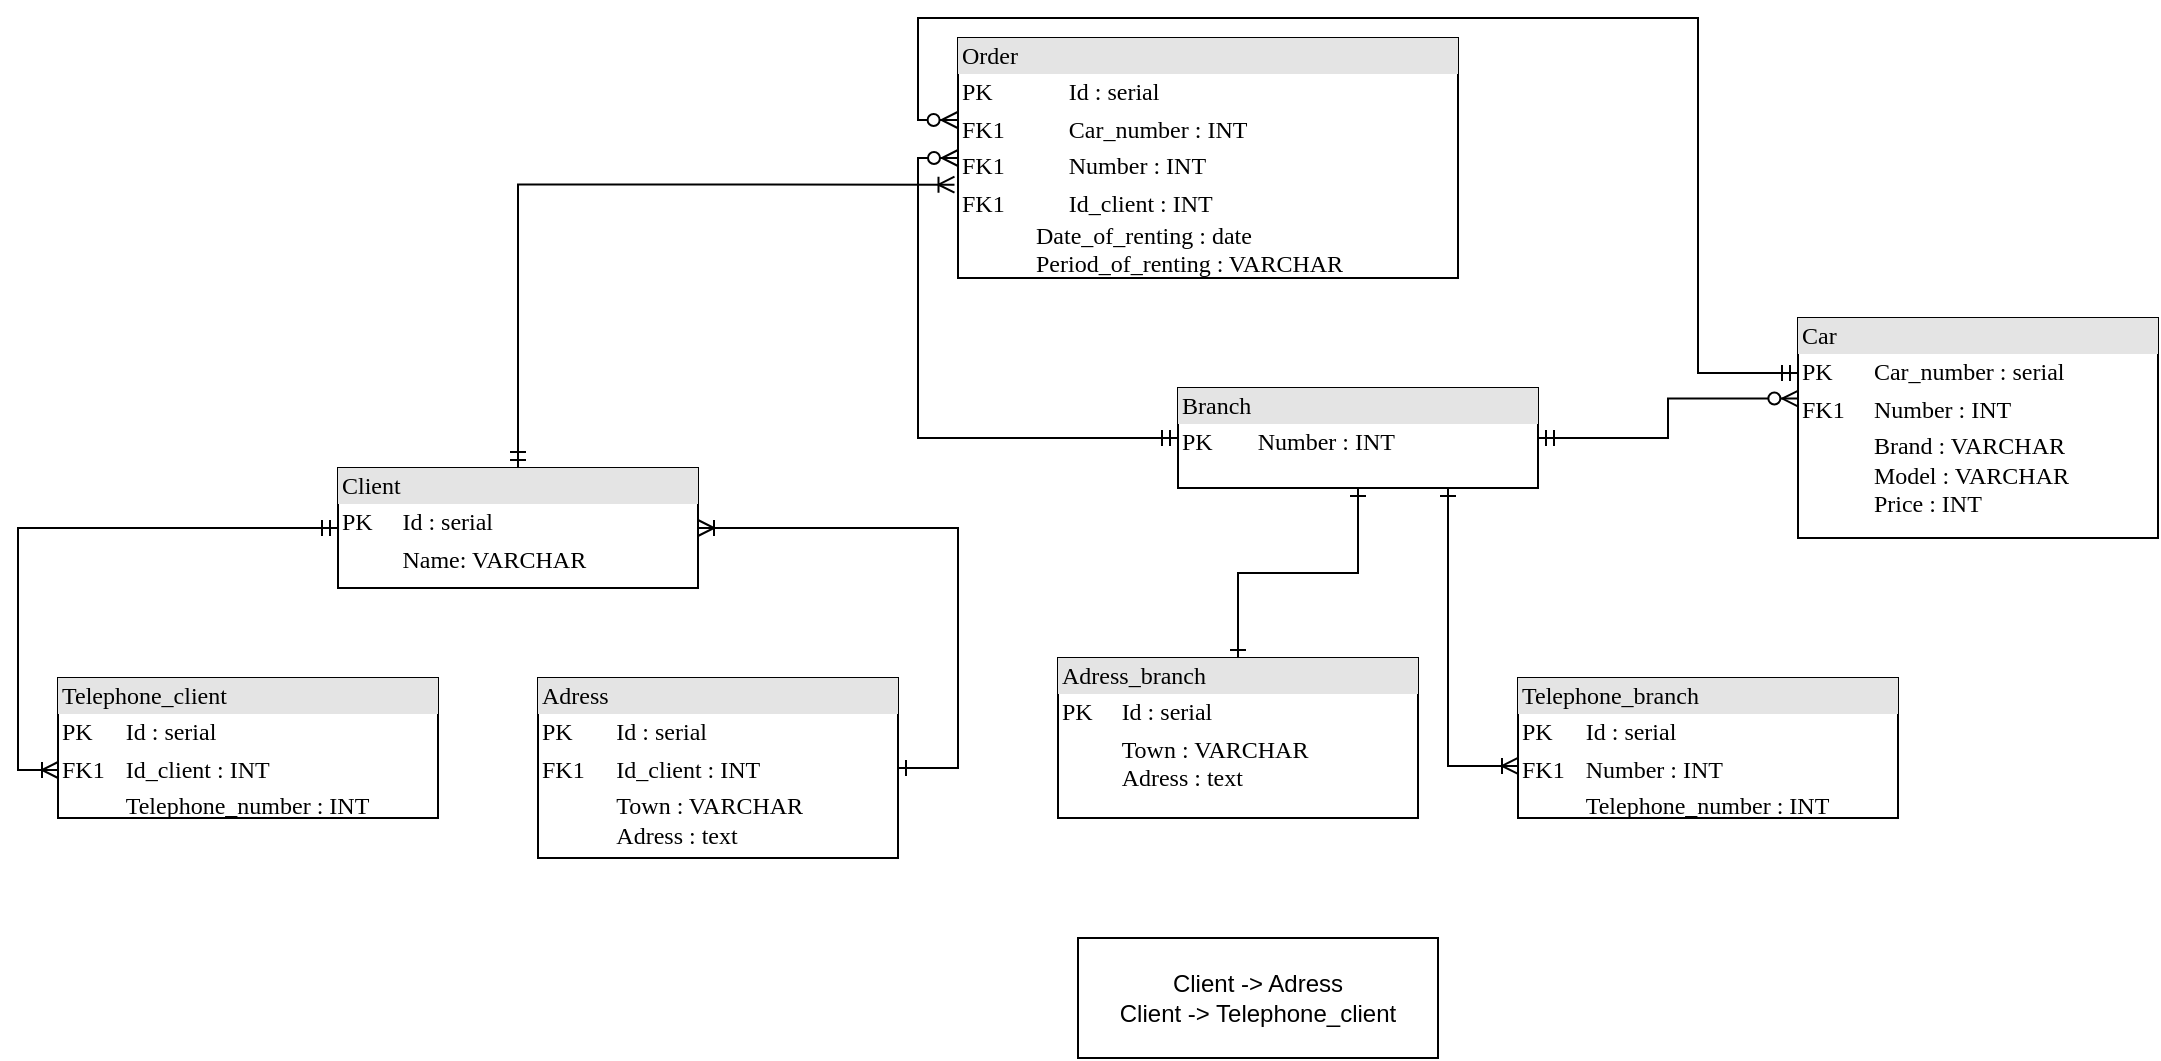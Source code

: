 <mxfile version="14.7.0" type="google"><diagram name="Page-1" id="2ca16b54-16f6-2749-3443-fa8db7711227"><mxGraphModel dx="2597" dy="803" grid="1" gridSize="10" guides="1" tooltips="1" connect="1" arrows="1" fold="1" page="1" pageScale="1" pageWidth="1100" pageHeight="850" background="none" math="0" shadow="0"><root><mxCell id="0"/><mxCell id="1" parent="0"/><mxCell id="ULVI6gGQgrxcJxYYTiYo-6" style="edgeStyle=orthogonalEdgeStyle;rounded=0;orthogonalLoop=1;jettySize=auto;html=1;exitX=0.5;exitY=0;exitDx=0;exitDy=0;entryX=-0.007;entryY=0.611;entryDx=0;entryDy=0;entryPerimeter=0;startArrow=ERmandOne;startFill=0;endArrow=ERoneToMany;endFill=0;strokeColor=#000000;" edge="1" parent="1" source="2ed32ef02a7f4228-1" target="2ed32ef02a7f4228-10"><mxGeometry relative="1" as="geometry"><Array as="points"><mxPoint x="120" y="103"/></Array></mxGeometry></mxCell><mxCell id="2ed32ef02a7f4228-1" value="&lt;div style=&quot;box-sizing: border-box ; width: 100% ; background: #e4e4e4 ; padding: 2px&quot;&gt;Client&lt;/div&gt;&lt;table style=&quot;width: 100% ; font-size: 1em&quot; cellpadding=&quot;2&quot; cellspacing=&quot;0&quot;&gt;&lt;tbody&gt;&lt;tr&gt;&lt;td&gt;PK&lt;/td&gt;&lt;td&gt;Id : serial&lt;/td&gt;&lt;/tr&gt;&lt;tr&gt;&lt;td&gt;&lt;br&gt;&lt;/td&gt;&lt;td&gt;Name: VARCHAR&lt;/td&gt;&lt;/tr&gt;&lt;tr&gt;&lt;td&gt;&lt;/td&gt;&lt;td&gt;&lt;br&gt;&lt;/td&gt;&lt;/tr&gt;&lt;/tbody&gt;&lt;/table&gt;" style="verticalAlign=top;align=left;overflow=fill;html=1;rounded=0;shadow=0;comic=0;labelBackgroundColor=none;strokeWidth=1;fontFamily=Verdana;fontSize=12" parent="1" vertex="1"><mxGeometry x="30" y="245" width="180" height="60" as="geometry"/></mxCell><mxCell id="2ed32ef02a7f4228-18" style="edgeStyle=orthogonalEdgeStyle;html=1;entryX=0.5;entryY=0;labelBackgroundColor=none;startArrow=ERone;endArrow=ERone;fontFamily=Verdana;fontSize=12;align=left;startFill=0;endFill=0;rounded=0;" parent="1" source="2ed32ef02a7f4228-2" target="2ed32ef02a7f4228-8" edge="1"><mxGeometry relative="1" as="geometry"/></mxCell><mxCell id="2ed32ef02a7f4228-20" style="edgeStyle=orthogonalEdgeStyle;html=1;labelBackgroundColor=none;startArrow=ERmandOne;endArrow=ERzeroToMany;fontFamily=Verdana;fontSize=12;align=left;entryX=0.001;entryY=0.366;entryDx=0;entryDy=0;entryPerimeter=0;rounded=0;endFill=1;" parent="1" source="2ed32ef02a7f4228-2" target="2ed32ef02a7f4228-11" edge="1"><mxGeometry relative="1" as="geometry"/></mxCell><mxCell id="ULVI6gGQgrxcJxYYTiYo-5" style="edgeStyle=orthogonalEdgeStyle;rounded=0;orthogonalLoop=1;jettySize=auto;html=1;exitX=0;exitY=0.5;exitDx=0;exitDy=0;entryX=0;entryY=0.5;entryDx=0;entryDy=0;startArrow=ERmandOne;startFill=0;endArrow=ERzeroToMany;endFill=1;strokeColor=#000000;" edge="1" parent="1" source="2ed32ef02a7f4228-2" target="2ed32ef02a7f4228-10"><mxGeometry relative="1" as="geometry"/></mxCell><mxCell id="2ed32ef02a7f4228-2" value="&lt;div style=&quot;box-sizing: border-box ; width: 100% ; background: #e4e4e4 ; padding: 2px&quot;&gt;Branch&lt;/div&gt;&lt;table style=&quot;width: 100% ; font-size: 1em&quot; cellpadding=&quot;2&quot; cellspacing=&quot;0&quot;&gt;&lt;tbody&gt;&lt;tr&gt;&lt;td&gt;PK&lt;/td&gt;&lt;td&gt;Number : INT&lt;/td&gt;&lt;/tr&gt;&lt;tr&gt;&lt;td&gt;&lt;br&gt;&lt;/td&gt;&lt;td&gt;&lt;br&gt;&lt;/td&gt;&lt;/tr&gt;&lt;/tbody&gt;&lt;/table&gt;" style="verticalAlign=top;align=left;overflow=fill;html=1;rounded=0;shadow=0;comic=0;labelBackgroundColor=none;strokeWidth=1;fontFamily=Verdana;fontSize=12" parent="1" vertex="1"><mxGeometry x="450" y="205" width="180" height="50" as="geometry"/></mxCell><mxCell id="2ed32ef02a7f4228-4" value="&lt;div style=&quot;box-sizing: border-box ; width: 100% ; background: #e4e4e4 ; padding: 2px&quot;&gt;Telephone_client&lt;/div&gt;&lt;table style=&quot;width: 100% ; font-size: 1em&quot; cellpadding=&quot;2&quot; cellspacing=&quot;0&quot;&gt;&lt;tbody&gt;&lt;tr&gt;&lt;td&gt;PK&lt;/td&gt;&lt;td&gt;Id : serial&lt;/td&gt;&lt;/tr&gt;&lt;tr&gt;&lt;td&gt;FK1&lt;/td&gt;&lt;td&gt;Id_client : INT&lt;/td&gt;&lt;/tr&gt;&lt;tr&gt;&lt;td&gt;&lt;/td&gt;&lt;td&gt;Telephone_number : INT&lt;/td&gt;&lt;/tr&gt;&lt;tr&gt;&lt;td&gt;&lt;br&gt;&lt;/td&gt;&lt;td&gt;&lt;br&gt;&lt;/td&gt;&lt;/tr&gt;&lt;/tbody&gt;&lt;/table&gt;" style="verticalAlign=top;align=left;overflow=fill;html=1;rounded=0;shadow=0;comic=0;labelBackgroundColor=none;strokeWidth=1;fontFamily=Verdana;fontSize=12" parent="1" vertex="1"><mxGeometry x="-110" y="350" width="190" height="70" as="geometry"/></mxCell><mxCell id="2ed32ef02a7f4228-15" style="edgeStyle=orthogonalEdgeStyle;html=1;labelBackgroundColor=none;startArrow=ERmandOne;endArrow=ERoneToMany;fontFamily=Verdana;fontSize=12;align=left;exitX=0;exitY=0.5;exitDx=0;exitDy=0;rounded=0;" parent="1" source="2ed32ef02a7f4228-1" edge="1"><mxGeometry relative="1" as="geometry"><mxPoint x="-110" y="396" as="targetPoint"/><Array as="points"><mxPoint x="-130" y="275"/><mxPoint x="-130" y="396"/></Array></mxGeometry></mxCell><mxCell id="2ed32ef02a7f4228-5" value="&lt;div style=&quot;box-sizing: border-box ; width: 100% ; background: #e4e4e4 ; padding: 2px&quot;&gt;Adress&lt;/div&gt;&lt;table style=&quot;width: 100% ; font-size: 1em&quot; cellpadding=&quot;2&quot; cellspacing=&quot;0&quot;&gt;&lt;tbody&gt;&lt;tr&gt;&lt;td&gt;PK&lt;/td&gt;&lt;td&gt;Id : serial&lt;/td&gt;&lt;/tr&gt;&lt;tr&gt;&lt;td&gt;FK1&lt;/td&gt;&lt;td&gt;Id_client : INT&lt;/td&gt;&lt;/tr&gt;&lt;tr&gt;&lt;td&gt;&lt;/td&gt;&lt;td&gt;Town : VARCHAR&lt;br&gt;Adress : text&lt;/td&gt;&lt;/tr&gt;&lt;/tbody&gt;&lt;/table&gt;" style="verticalAlign=top;align=left;overflow=fill;html=1;rounded=0;shadow=0;comic=0;labelBackgroundColor=none;strokeWidth=1;fontFamily=Verdana;fontSize=12" parent="1" vertex="1"><mxGeometry x="130" y="350" width="180" height="90" as="geometry"/></mxCell><mxCell id="ULVI6gGQgrxcJxYYTiYo-8" style="edgeStyle=orthogonalEdgeStyle;rounded=0;orthogonalLoop=1;jettySize=auto;html=1;exitX=0;exitY=0.628;exitDx=0;exitDy=0;entryX=0.75;entryY=1;entryDx=0;entryDy=0;startArrow=ERoneToMany;startFill=0;endArrow=ERone;endFill=0;strokeColor=#000000;exitPerimeter=0;" edge="1" parent="1" source="2ed32ef02a7f4228-7" target="2ed32ef02a7f4228-2"><mxGeometry relative="1" as="geometry"/></mxCell><mxCell id="2ed32ef02a7f4228-7" value="&lt;div style=&quot;box-sizing: border-box ; width: 100% ; background: #e4e4e4 ; padding: 2px&quot;&gt;Telephone_branch&lt;/div&gt;&lt;table style=&quot;width: 100% ; font-size: 1em&quot; cellpadding=&quot;2&quot; cellspacing=&quot;0&quot;&gt;&lt;tbody&gt;&lt;tr&gt;&lt;td&gt;PK&lt;/td&gt;&lt;td&gt;Id : serial&lt;/td&gt;&lt;/tr&gt;&lt;tr&gt;&lt;td&gt;FK1&lt;/td&gt;&lt;td&gt;Number : INT&lt;/td&gt;&lt;/tr&gt;&lt;tr&gt;&lt;td&gt;&lt;/td&gt;&lt;td&gt;Telephone_number : INT&lt;/td&gt;&lt;/tr&gt;&lt;/tbody&gt;&lt;/table&gt;" style="verticalAlign=top;align=left;overflow=fill;html=1;rounded=0;shadow=0;comic=0;labelBackgroundColor=none;strokeWidth=1;fontFamily=Verdana;fontSize=12" parent="1" vertex="1"><mxGeometry x="620" y="350" width="190" height="70" as="geometry"/></mxCell><mxCell id="2ed32ef02a7f4228-8" value="&lt;div style=&quot;box-sizing: border-box ; width: 100% ; background: #e4e4e4 ; padding: 2px&quot;&gt;Adress_branch&lt;/div&gt;&lt;table style=&quot;width: 100% ; font-size: 1em&quot; cellpadding=&quot;2&quot; cellspacing=&quot;0&quot;&gt;&lt;tbody&gt;&lt;tr&gt;&lt;td&gt;PK&lt;/td&gt;&lt;td&gt;Id : serial&lt;/td&gt;&lt;/tr&gt;&lt;tr&gt;&lt;td&gt;&lt;br&gt;&lt;/td&gt;&lt;td&gt;Town : VARCHAR&lt;br&gt;Adress : text&lt;br&gt;&lt;/td&gt;&lt;/tr&gt;&lt;tr&gt;&lt;td&gt;&lt;/td&gt;&lt;td&gt;&lt;br&gt;&lt;/td&gt;&lt;/tr&gt;&lt;/tbody&gt;&lt;/table&gt;" style="verticalAlign=top;align=left;overflow=fill;html=1;rounded=0;shadow=0;comic=0;labelBackgroundColor=none;strokeWidth=1;fontFamily=Verdana;fontSize=12" parent="1" vertex="1"><mxGeometry x="390" y="340" width="180" height="80" as="geometry"/></mxCell><mxCell id="2ed32ef02a7f4228-10" value="&lt;div style=&quot;box-sizing: border-box ; width: 100% ; background: #e4e4e4 ; padding: 2px&quot;&gt;Order&lt;/div&gt;&lt;table style=&quot;width: 100% ; font-size: 1em&quot; cellpadding=&quot;2&quot; cellspacing=&quot;0&quot;&gt;&lt;tbody&gt;&lt;tr&gt;&lt;td&gt;PK&lt;/td&gt;&lt;td&gt;Id : serial&lt;/td&gt;&lt;/tr&gt;&lt;tr&gt;&lt;td&gt;FK1&lt;/td&gt;&lt;td&gt;Car_number : INT&lt;/td&gt;&lt;/tr&gt;&lt;tr&gt;&lt;td&gt;FK1&lt;/td&gt;&lt;td&gt;Number : INT&lt;/td&gt;&lt;/tr&gt;&lt;tr&gt;&lt;td&gt;FK1&lt;/td&gt;&lt;td&gt;Id_client : INT&lt;/td&gt;&lt;/tr&gt;&lt;/tbody&gt;&lt;/table&gt;&amp;nbsp; &amp;nbsp; &amp;nbsp; &amp;nbsp; &amp;nbsp; &amp;nbsp; &amp;nbsp;Date_of_renting : date&lt;br&gt;&amp;nbsp; &amp;nbsp; &amp;nbsp; &amp;nbsp; &amp;nbsp; &amp;nbsp; &amp;nbsp;Period_of_renting : VARCHAR" style="verticalAlign=top;align=left;overflow=fill;html=1;rounded=0;shadow=0;comic=0;labelBackgroundColor=none;strokeWidth=1;fontFamily=Verdana;fontSize=12" parent="1" vertex="1"><mxGeometry x="340" y="30" width="250" height="120" as="geometry"/></mxCell><mxCell id="ULVI6gGQgrxcJxYYTiYo-7" style="edgeStyle=orthogonalEdgeStyle;rounded=0;orthogonalLoop=1;jettySize=auto;html=1;exitX=0;exitY=0.25;exitDx=0;exitDy=0;entryX=-0.001;entryY=0.344;entryDx=0;entryDy=0;startArrow=ERmandOne;startFill=0;endArrow=ERzeroToMany;endFill=1;strokeColor=#000000;entryPerimeter=0;" edge="1" parent="1" source="2ed32ef02a7f4228-11" target="2ed32ef02a7f4228-10"><mxGeometry relative="1" as="geometry"><Array as="points"><mxPoint x="710" y="198"/><mxPoint x="710" y="20"/><mxPoint x="320" y="20"/><mxPoint x="320" y="71"/><mxPoint x="340" y="71"/></Array></mxGeometry></mxCell><mxCell id="2ed32ef02a7f4228-11" value="&lt;div style=&quot;box-sizing: border-box ; width: 100% ; background: #e4e4e4 ; padding: 2px&quot;&gt;Car&lt;/div&gt;&lt;table style=&quot;width: 100% ; font-size: 1em&quot; cellpadding=&quot;2&quot; cellspacing=&quot;0&quot;&gt;&lt;tbody&gt;&lt;tr&gt;&lt;td&gt;PK&lt;/td&gt;&lt;td&gt;Car_number : serial&lt;/td&gt;&lt;/tr&gt;&lt;tr&gt;&lt;td&gt;FK1&lt;/td&gt;&lt;td&gt;Number : INT&lt;/td&gt;&lt;/tr&gt;&lt;tr&gt;&lt;td&gt;&lt;/td&gt;&lt;td&gt;Brand : VARCHAR&lt;br&gt;Model : VARCHAR&lt;br&gt;Price : INT&lt;/td&gt;&lt;/tr&gt;&lt;/tbody&gt;&lt;/table&gt;" style="verticalAlign=top;align=left;overflow=fill;html=1;rounded=0;shadow=0;comic=0;labelBackgroundColor=none;strokeWidth=1;fontFamily=Verdana;fontSize=12" parent="1" vertex="1"><mxGeometry x="760" y="170" width="180" height="110" as="geometry"/></mxCell><mxCell id="2ed32ef02a7f4228-13" value="" style="edgeStyle=orthogonalEdgeStyle;html=1;endArrow=ERone;startArrow=ERoneToMany;labelBackgroundColor=none;fontFamily=Verdana;fontSize=12;align=left;exitX=1;exitY=0.5;entryX=1;entryY=0.5;entryDx=0;entryDy=0;exitDx=0;exitDy=0;endFill=0;startFill=0;rounded=0;" parent="1" source="2ed32ef02a7f4228-1" target="2ed32ef02a7f4228-5" edge="1"><mxGeometry width="100" height="100" relative="1" as="geometry"><mxPoint x="340" y="475" as="sourcePoint"/><mxPoint x="440" y="375" as="targetPoint"/><Array as="points"><mxPoint x="340" y="275"/><mxPoint x="340" y="395"/></Array></mxGeometry></mxCell><mxCell id="ULVI6gGQgrxcJxYYTiYo-11" value="" style="group" vertex="1" connectable="0" parent="1"><mxGeometry x="400" y="480" width="180" height="60" as="geometry"/></mxCell><mxCell id="ULVI6gGQgrxcJxYYTiYo-9" value="" style="rounded=0;whiteSpace=wrap;html=1;" vertex="1" parent="ULVI6gGQgrxcJxYYTiYo-11"><mxGeometry width="180" height="60" as="geometry"/></mxCell><mxCell id="ULVI6gGQgrxcJxYYTiYo-10" value="Client -&amp;gt; Adress&lt;br&gt;Client -&amp;gt; Telephone_client" style="text;html=1;strokeColor=none;fillColor=none;align=center;verticalAlign=middle;whiteSpace=wrap;rounded=0;" vertex="1" parent="ULVI6gGQgrxcJxYYTiYo-11"><mxGeometry width="180" height="60" as="geometry"/></mxCell></root></mxGraphModel></diagram></mxfile>